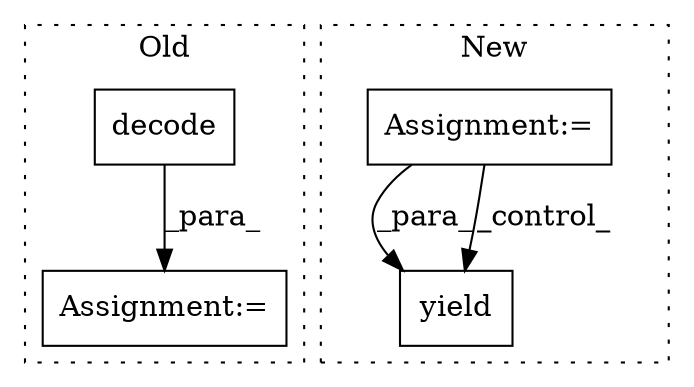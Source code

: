 digraph G {
subgraph cluster0 {
1 [label="decode" a="32" s="3228,3242" l="7,1" shape="box"];
3 [label="Assignment:=" a="7" s="3222" l="1" shape="box"];
label = "Old";
style="dotted";
}
subgraph cluster1 {
2 [label="yield" a="112" s="11784" l="7" shape="box"];
4 [label="Assignment:=" a="7" s="11619" l="1" shape="box"];
label = "New";
style="dotted";
}
1 -> 3 [label="_para_"];
4 -> 2 [label="_para_"];
4 -> 2 [label="_control_"];
}